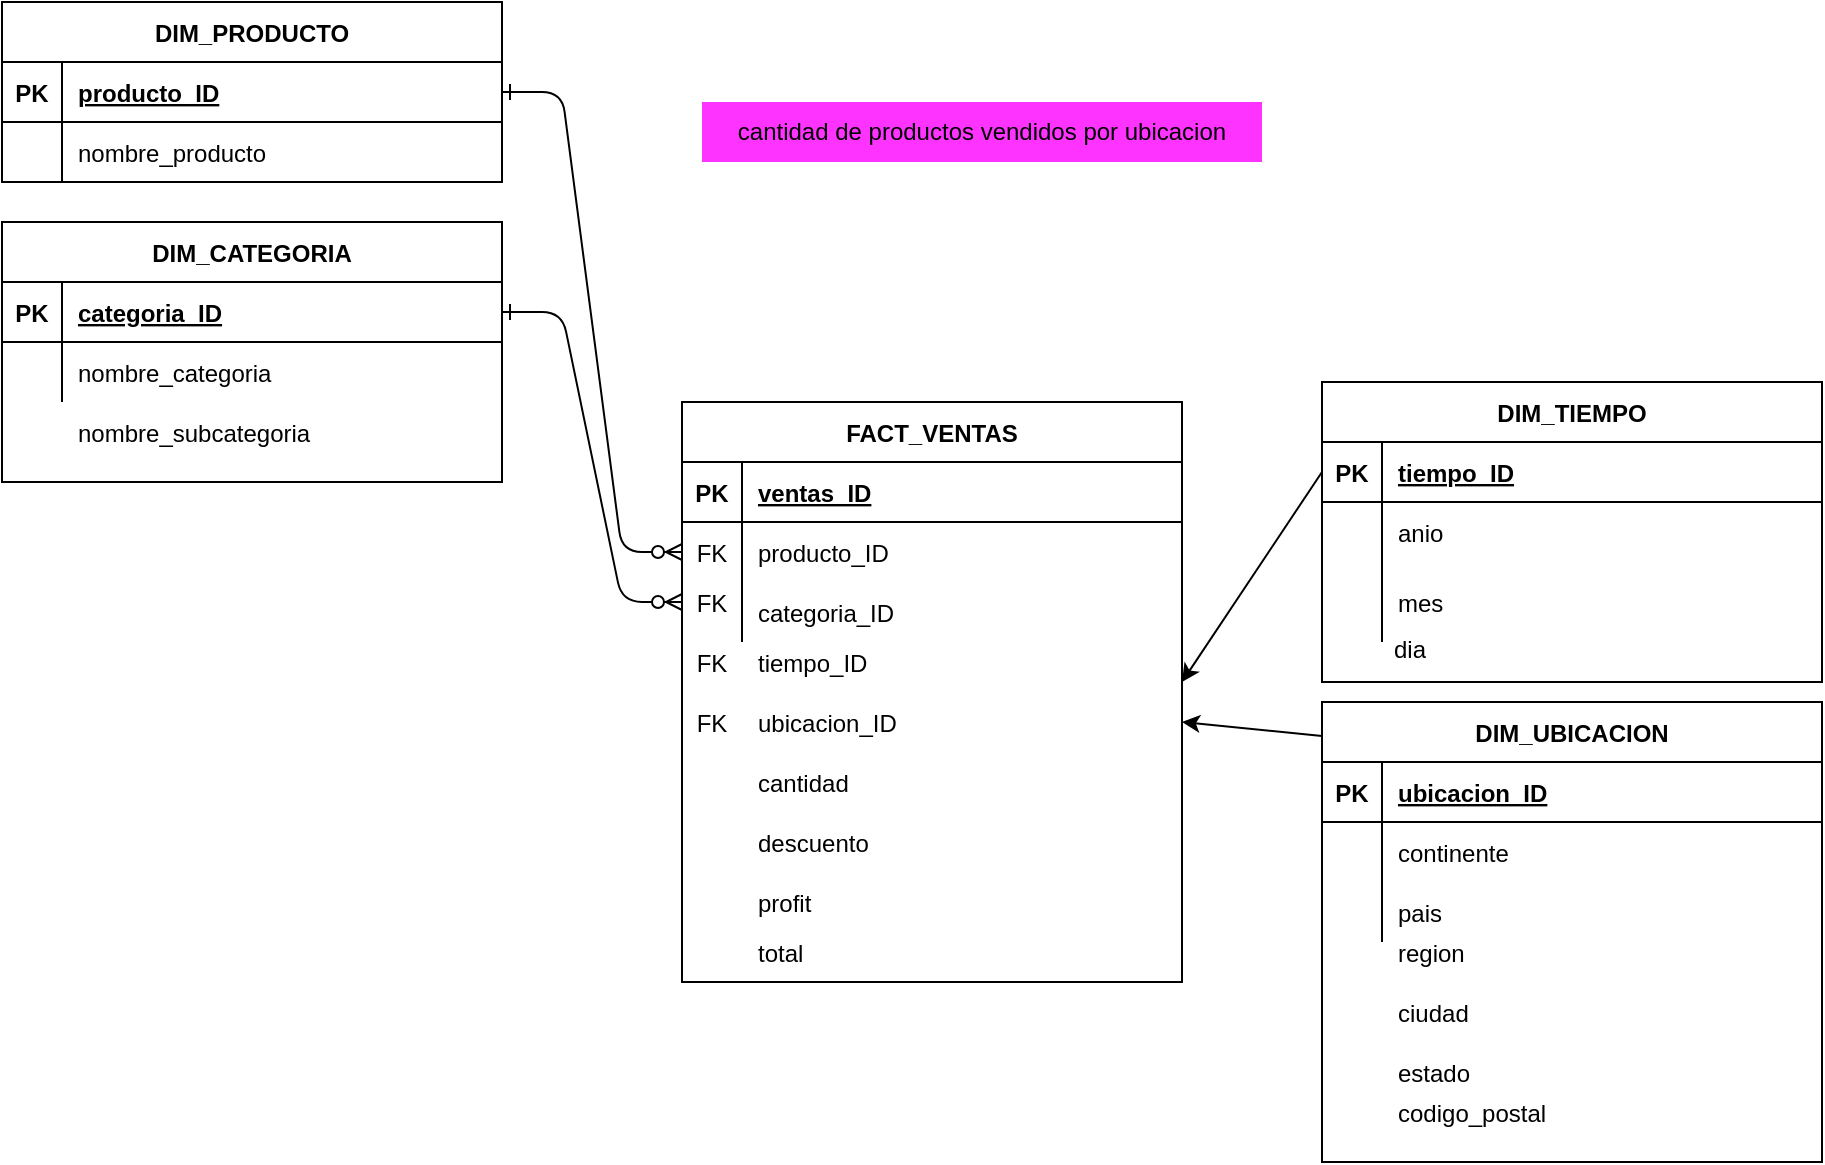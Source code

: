 <mxfile version="22.0.8" type="github" pages="2">
  <diagram id="R2lEEEUBdFMjLlhIrx00" name="Page-1">
    <mxGraphModel dx="1969" dy="920" grid="1" gridSize="10" guides="1" tooltips="1" connect="1" arrows="1" fold="1" page="1" pageScale="1" pageWidth="850" pageHeight="1100" math="0" shadow="0" extFonts="Permanent Marker^https://fonts.googleapis.com/css?family=Permanent+Marker">
      <root>
        <mxCell id="0" />
        <mxCell id="1" parent="0" />
        <mxCell id="C-vyLk0tnHw3VtMMgP7b-2" value="DIM_UBICACION" style="shape=table;startSize=30;container=1;collapsible=1;childLayout=tableLayout;fixedRows=1;rowLines=0;fontStyle=1;align=center;resizeLast=1;" parent="1" vertex="1">
          <mxGeometry x="660" y="350" width="250" height="230" as="geometry" />
        </mxCell>
        <mxCell id="C-vyLk0tnHw3VtMMgP7b-3" value="" style="shape=partialRectangle;collapsible=0;dropTarget=0;pointerEvents=0;fillColor=none;points=[[0,0.5],[1,0.5]];portConstraint=eastwest;top=0;left=0;right=0;bottom=1;" parent="C-vyLk0tnHw3VtMMgP7b-2" vertex="1">
          <mxGeometry y="30" width="250" height="30" as="geometry" />
        </mxCell>
        <mxCell id="C-vyLk0tnHw3VtMMgP7b-4" value="PK" style="shape=partialRectangle;overflow=hidden;connectable=0;fillColor=none;top=0;left=0;bottom=0;right=0;fontStyle=1;" parent="C-vyLk0tnHw3VtMMgP7b-3" vertex="1">
          <mxGeometry width="30" height="30" as="geometry">
            <mxRectangle width="30" height="30" as="alternateBounds" />
          </mxGeometry>
        </mxCell>
        <mxCell id="C-vyLk0tnHw3VtMMgP7b-5" value="ubicacion_ID" style="shape=partialRectangle;overflow=hidden;connectable=0;fillColor=none;top=0;left=0;bottom=0;right=0;align=left;spacingLeft=6;fontStyle=5;" parent="C-vyLk0tnHw3VtMMgP7b-3" vertex="1">
          <mxGeometry x="30" width="220" height="30" as="geometry">
            <mxRectangle width="220" height="30" as="alternateBounds" />
          </mxGeometry>
        </mxCell>
        <mxCell id="C-vyLk0tnHw3VtMMgP7b-6" value="" style="shape=partialRectangle;collapsible=0;dropTarget=0;pointerEvents=0;fillColor=none;points=[[0,0.5],[1,0.5]];portConstraint=eastwest;top=0;left=0;right=0;bottom=0;" parent="C-vyLk0tnHw3VtMMgP7b-2" vertex="1">
          <mxGeometry y="60" width="250" height="30" as="geometry" />
        </mxCell>
        <mxCell id="C-vyLk0tnHw3VtMMgP7b-7" value="" style="shape=partialRectangle;overflow=hidden;connectable=0;fillColor=none;top=0;left=0;bottom=0;right=0;" parent="C-vyLk0tnHw3VtMMgP7b-6" vertex="1">
          <mxGeometry width="30" height="30" as="geometry">
            <mxRectangle width="30" height="30" as="alternateBounds" />
          </mxGeometry>
        </mxCell>
        <mxCell id="C-vyLk0tnHw3VtMMgP7b-8" value="continente" style="shape=partialRectangle;overflow=hidden;connectable=0;fillColor=none;top=0;left=0;bottom=0;right=0;align=left;spacingLeft=6;" parent="C-vyLk0tnHw3VtMMgP7b-6" vertex="1">
          <mxGeometry x="30" width="220" height="30" as="geometry">
            <mxRectangle width="220" height="30" as="alternateBounds" />
          </mxGeometry>
        </mxCell>
        <mxCell id="C-vyLk0tnHw3VtMMgP7b-9" value="" style="shape=partialRectangle;collapsible=0;dropTarget=0;pointerEvents=0;fillColor=none;points=[[0,0.5],[1,0.5]];portConstraint=eastwest;top=0;left=0;right=0;bottom=0;" parent="C-vyLk0tnHw3VtMMgP7b-2" vertex="1">
          <mxGeometry y="90" width="250" height="30" as="geometry" />
        </mxCell>
        <mxCell id="C-vyLk0tnHw3VtMMgP7b-10" value="" style="shape=partialRectangle;overflow=hidden;connectable=0;fillColor=none;top=0;left=0;bottom=0;right=0;" parent="C-vyLk0tnHw3VtMMgP7b-9" vertex="1">
          <mxGeometry width="30" height="30" as="geometry">
            <mxRectangle width="30" height="30" as="alternateBounds" />
          </mxGeometry>
        </mxCell>
        <mxCell id="C-vyLk0tnHw3VtMMgP7b-11" value="pais" style="shape=partialRectangle;overflow=hidden;connectable=0;fillColor=none;top=0;left=0;bottom=0;right=0;align=left;spacingLeft=6;" parent="C-vyLk0tnHw3VtMMgP7b-9" vertex="1">
          <mxGeometry x="30" width="220" height="30" as="geometry">
            <mxRectangle width="220" height="30" as="alternateBounds" />
          </mxGeometry>
        </mxCell>
        <mxCell id="C-vyLk0tnHw3VtMMgP7b-13" value="DIM_TIEMPO" style="shape=table;startSize=30;container=1;collapsible=1;childLayout=tableLayout;fixedRows=1;rowLines=0;fontStyle=1;align=center;resizeLast=1;" parent="1" vertex="1">
          <mxGeometry x="660" y="190" width="250" height="150" as="geometry" />
        </mxCell>
        <mxCell id="C-vyLk0tnHw3VtMMgP7b-14" value="" style="shape=partialRectangle;collapsible=0;dropTarget=0;pointerEvents=0;fillColor=none;points=[[0,0.5],[1,0.5]];portConstraint=eastwest;top=0;left=0;right=0;bottom=1;" parent="C-vyLk0tnHw3VtMMgP7b-13" vertex="1">
          <mxGeometry y="30" width="250" height="30" as="geometry" />
        </mxCell>
        <mxCell id="C-vyLk0tnHw3VtMMgP7b-15" value="PK" style="shape=partialRectangle;overflow=hidden;connectable=0;fillColor=none;top=0;left=0;bottom=0;right=0;fontStyle=1;" parent="C-vyLk0tnHw3VtMMgP7b-14" vertex="1">
          <mxGeometry width="30" height="30" as="geometry">
            <mxRectangle width="30" height="30" as="alternateBounds" />
          </mxGeometry>
        </mxCell>
        <mxCell id="C-vyLk0tnHw3VtMMgP7b-16" value="tiempo_ID" style="shape=partialRectangle;overflow=hidden;connectable=0;fillColor=none;top=0;left=0;bottom=0;right=0;align=left;spacingLeft=6;fontStyle=5;" parent="C-vyLk0tnHw3VtMMgP7b-14" vertex="1">
          <mxGeometry x="30" width="220" height="30" as="geometry">
            <mxRectangle width="220" height="30" as="alternateBounds" />
          </mxGeometry>
        </mxCell>
        <mxCell id="C-vyLk0tnHw3VtMMgP7b-17" value="" style="shape=partialRectangle;collapsible=0;dropTarget=0;pointerEvents=0;fillColor=none;points=[[0,0.5],[1,0.5]];portConstraint=eastwest;top=0;left=0;right=0;bottom=0;" parent="C-vyLk0tnHw3VtMMgP7b-13" vertex="1">
          <mxGeometry y="60" width="250" height="30" as="geometry" />
        </mxCell>
        <mxCell id="C-vyLk0tnHw3VtMMgP7b-18" value="" style="shape=partialRectangle;overflow=hidden;connectable=0;fillColor=none;top=0;left=0;bottom=0;right=0;" parent="C-vyLk0tnHw3VtMMgP7b-17" vertex="1">
          <mxGeometry width="30" height="30" as="geometry">
            <mxRectangle width="30" height="30" as="alternateBounds" />
          </mxGeometry>
        </mxCell>
        <mxCell id="C-vyLk0tnHw3VtMMgP7b-19" value="anio" style="shape=partialRectangle;overflow=hidden;connectable=0;fillColor=none;top=0;left=0;bottom=0;right=0;align=left;spacingLeft=6;" parent="C-vyLk0tnHw3VtMMgP7b-17" vertex="1">
          <mxGeometry x="30" width="220" height="30" as="geometry">
            <mxRectangle width="220" height="30" as="alternateBounds" />
          </mxGeometry>
        </mxCell>
        <mxCell id="C-vyLk0tnHw3VtMMgP7b-20" value="" style="shape=partialRectangle;collapsible=0;dropTarget=0;pointerEvents=0;fillColor=none;points=[[0,0.5],[1,0.5]];portConstraint=eastwest;top=0;left=0;right=0;bottom=0;" parent="C-vyLk0tnHw3VtMMgP7b-13" vertex="1">
          <mxGeometry y="90" width="250" height="40" as="geometry" />
        </mxCell>
        <mxCell id="C-vyLk0tnHw3VtMMgP7b-21" value="" style="shape=partialRectangle;overflow=hidden;connectable=0;fillColor=none;top=0;left=0;bottom=0;right=0;" parent="C-vyLk0tnHw3VtMMgP7b-20" vertex="1">
          <mxGeometry width="30" height="40" as="geometry">
            <mxRectangle width="30" height="40" as="alternateBounds" />
          </mxGeometry>
        </mxCell>
        <mxCell id="C-vyLk0tnHw3VtMMgP7b-22" value="mes" style="shape=partialRectangle;overflow=hidden;connectable=0;fillColor=none;top=0;left=0;bottom=0;right=0;align=left;spacingLeft=6;" parent="C-vyLk0tnHw3VtMMgP7b-20" vertex="1">
          <mxGeometry x="30" width="220" height="40" as="geometry">
            <mxRectangle width="220" height="40" as="alternateBounds" />
          </mxGeometry>
        </mxCell>
        <mxCell id="IrLPfpTMkj9ylK-BvRrE-3" value="dia" style="text;strokeColor=none;fillColor=none;spacingLeft=4;spacingRight=4;overflow=hidden;rotatable=0;points=[[0,0.5],[1,0.5]];portConstraint=eastwest;fontSize=12;whiteSpace=wrap;html=1;" parent="1" vertex="1">
          <mxGeometry x="690" y="310" width="40" height="30" as="geometry" />
        </mxCell>
        <mxCell id="IrLPfpTMkj9ylK-BvRrE-10" value="FACT_VENTAS" style="shape=table;startSize=30;container=1;collapsible=1;childLayout=tableLayout;fixedRows=1;rowLines=0;fontStyle=1;align=center;resizeLast=1;" parent="1" vertex="1">
          <mxGeometry x="340" y="200" width="250" height="290" as="geometry" />
        </mxCell>
        <mxCell id="IrLPfpTMkj9ylK-BvRrE-11" value="" style="shape=partialRectangle;collapsible=0;dropTarget=0;pointerEvents=0;fillColor=none;points=[[0,0.5],[1,0.5]];portConstraint=eastwest;top=0;left=0;right=0;bottom=1;" parent="IrLPfpTMkj9ylK-BvRrE-10" vertex="1">
          <mxGeometry y="30" width="250" height="30" as="geometry" />
        </mxCell>
        <mxCell id="IrLPfpTMkj9ylK-BvRrE-12" value="PK" style="shape=partialRectangle;overflow=hidden;connectable=0;fillColor=none;top=0;left=0;bottom=0;right=0;fontStyle=1;" parent="IrLPfpTMkj9ylK-BvRrE-11" vertex="1">
          <mxGeometry width="30" height="30" as="geometry">
            <mxRectangle width="30" height="30" as="alternateBounds" />
          </mxGeometry>
        </mxCell>
        <mxCell id="IrLPfpTMkj9ylK-BvRrE-13" value="ventas_ID" style="shape=partialRectangle;overflow=hidden;connectable=0;fillColor=none;top=0;left=0;bottom=0;right=0;align=left;spacingLeft=6;fontStyle=5;" parent="IrLPfpTMkj9ylK-BvRrE-11" vertex="1">
          <mxGeometry x="30" width="220" height="30" as="geometry">
            <mxRectangle width="220" height="30" as="alternateBounds" />
          </mxGeometry>
        </mxCell>
        <mxCell id="IrLPfpTMkj9ylK-BvRrE-14" value="" style="shape=partialRectangle;collapsible=0;dropTarget=0;pointerEvents=0;fillColor=none;points=[[0,0.5],[1,0.5]];portConstraint=eastwest;top=0;left=0;right=0;bottom=0;" parent="IrLPfpTMkj9ylK-BvRrE-10" vertex="1">
          <mxGeometry y="60" width="250" height="30" as="geometry" />
        </mxCell>
        <mxCell id="IrLPfpTMkj9ylK-BvRrE-15" value="FK" style="shape=partialRectangle;overflow=hidden;connectable=0;fillColor=none;top=0;left=0;bottom=0;right=0;" parent="IrLPfpTMkj9ylK-BvRrE-14" vertex="1">
          <mxGeometry width="30" height="30" as="geometry">
            <mxRectangle width="30" height="30" as="alternateBounds" />
          </mxGeometry>
        </mxCell>
        <mxCell id="IrLPfpTMkj9ylK-BvRrE-16" value="producto_ID" style="shape=partialRectangle;overflow=hidden;connectable=0;fillColor=none;top=0;left=0;bottom=0;right=0;align=left;spacingLeft=6;" parent="IrLPfpTMkj9ylK-BvRrE-14" vertex="1">
          <mxGeometry x="30" width="220" height="30" as="geometry">
            <mxRectangle width="220" height="30" as="alternateBounds" />
          </mxGeometry>
        </mxCell>
        <mxCell id="IrLPfpTMkj9ylK-BvRrE-17" value="" style="shape=partialRectangle;collapsible=0;dropTarget=0;pointerEvents=0;fillColor=none;points=[[0,0.5],[1,0.5]];portConstraint=eastwest;top=0;left=0;right=0;bottom=0;" parent="IrLPfpTMkj9ylK-BvRrE-10" vertex="1">
          <mxGeometry y="90" width="250" height="30" as="geometry" />
        </mxCell>
        <mxCell id="IrLPfpTMkj9ylK-BvRrE-18" value="" style="shape=partialRectangle;overflow=hidden;connectable=0;fillColor=none;top=0;left=0;bottom=0;right=0;" parent="IrLPfpTMkj9ylK-BvRrE-17" vertex="1">
          <mxGeometry width="30" height="30" as="geometry">
            <mxRectangle width="30" height="30" as="alternateBounds" />
          </mxGeometry>
        </mxCell>
        <mxCell id="IrLPfpTMkj9ylK-BvRrE-19" value="categoria_ID" style="shape=partialRectangle;overflow=hidden;connectable=0;fillColor=none;top=0;left=0;bottom=0;right=0;align=left;spacingLeft=6;" parent="IrLPfpTMkj9ylK-BvRrE-17" vertex="1">
          <mxGeometry x="30" width="220" height="30" as="geometry">
            <mxRectangle width="220" height="30" as="alternateBounds" />
          </mxGeometry>
        </mxCell>
        <mxCell id="IrLPfpTMkj9ylK-BvRrE-20" value="FK" style="shape=partialRectangle;overflow=hidden;connectable=0;fillColor=none;top=0;left=0;bottom=0;right=0;" parent="1" vertex="1">
          <mxGeometry x="340" y="315" width="30" height="30" as="geometry">
            <mxRectangle width="30" height="30" as="alternateBounds" />
          </mxGeometry>
        </mxCell>
        <mxCell id="IrLPfpTMkj9ylK-BvRrE-21" value="FK" style="shape=partialRectangle;overflow=hidden;connectable=0;fillColor=none;top=0;left=0;bottom=0;right=0;" parent="1" vertex="1">
          <mxGeometry x="340" y="345" width="30" height="30" as="geometry">
            <mxRectangle width="30" height="30" as="alternateBounds" />
          </mxGeometry>
        </mxCell>
        <mxCell id="IrLPfpTMkj9ylK-BvRrE-25" value="region" style="shape=partialRectangle;overflow=hidden;connectable=0;fillColor=none;top=0;left=0;bottom=0;right=0;align=left;spacingLeft=6;" parent="1" vertex="1">
          <mxGeometry x="690" y="460" width="220" height="30" as="geometry">
            <mxRectangle width="220" height="30" as="alternateBounds" />
          </mxGeometry>
        </mxCell>
        <mxCell id="IrLPfpTMkj9ylK-BvRrE-26" value="ciudad" style="shape=partialRectangle;overflow=hidden;connectable=0;fillColor=none;top=0;left=0;bottom=0;right=0;align=left;spacingLeft=6;" parent="1" vertex="1">
          <mxGeometry x="690" y="490" width="220" height="30" as="geometry">
            <mxRectangle width="220" height="30" as="alternateBounds" />
          </mxGeometry>
        </mxCell>
        <mxCell id="IrLPfpTMkj9ylK-BvRrE-27" value="estado" style="shape=partialRectangle;overflow=hidden;connectable=0;fillColor=none;top=0;left=0;bottom=0;right=0;align=left;spacingLeft=6;" parent="1" vertex="1">
          <mxGeometry x="690" y="520" width="220" height="30" as="geometry">
            <mxRectangle width="220" height="30" as="alternateBounds" />
          </mxGeometry>
        </mxCell>
        <mxCell id="IrLPfpTMkj9ylK-BvRrE-28" value="codigo_postal" style="shape=partialRectangle;overflow=hidden;connectable=0;fillColor=none;top=0;left=0;bottom=0;right=0;align=left;spacingLeft=6;" parent="1" vertex="1">
          <mxGeometry x="690" y="540" width="220" height="30" as="geometry">
            <mxRectangle width="220" height="30" as="alternateBounds" />
          </mxGeometry>
        </mxCell>
        <mxCell id="IrLPfpTMkj9ylK-BvRrE-29" value="DIM_PRODUCTO" style="shape=table;startSize=30;container=1;collapsible=1;childLayout=tableLayout;fixedRows=1;rowLines=0;fontStyle=1;align=center;resizeLast=1;" parent="1" vertex="1">
          <mxGeometry width="250" height="90" as="geometry" />
        </mxCell>
        <mxCell id="IrLPfpTMkj9ylK-BvRrE-30" value="" style="shape=partialRectangle;collapsible=0;dropTarget=0;pointerEvents=0;fillColor=none;points=[[0,0.5],[1,0.5]];portConstraint=eastwest;top=0;left=0;right=0;bottom=1;" parent="IrLPfpTMkj9ylK-BvRrE-29" vertex="1">
          <mxGeometry y="30" width="250" height="30" as="geometry" />
        </mxCell>
        <mxCell id="IrLPfpTMkj9ylK-BvRrE-31" value="PK" style="shape=partialRectangle;overflow=hidden;connectable=0;fillColor=none;top=0;left=0;bottom=0;right=0;fontStyle=1;" parent="IrLPfpTMkj9ylK-BvRrE-30" vertex="1">
          <mxGeometry width="30" height="30" as="geometry">
            <mxRectangle width="30" height="30" as="alternateBounds" />
          </mxGeometry>
        </mxCell>
        <mxCell id="IrLPfpTMkj9ylK-BvRrE-32" value="producto_ID" style="shape=partialRectangle;overflow=hidden;connectable=0;fillColor=none;top=0;left=0;bottom=0;right=0;align=left;spacingLeft=6;fontStyle=5;" parent="IrLPfpTMkj9ylK-BvRrE-30" vertex="1">
          <mxGeometry x="30" width="220" height="30" as="geometry">
            <mxRectangle width="220" height="30" as="alternateBounds" />
          </mxGeometry>
        </mxCell>
        <mxCell id="IrLPfpTMkj9ylK-BvRrE-33" value="" style="shape=partialRectangle;collapsible=0;dropTarget=0;pointerEvents=0;fillColor=none;points=[[0,0.5],[1,0.5]];portConstraint=eastwest;top=0;left=0;right=0;bottom=0;" parent="IrLPfpTMkj9ylK-BvRrE-29" vertex="1">
          <mxGeometry y="60" width="250" height="30" as="geometry" />
        </mxCell>
        <mxCell id="IrLPfpTMkj9ylK-BvRrE-34" value="" style="shape=partialRectangle;overflow=hidden;connectable=0;fillColor=none;top=0;left=0;bottom=0;right=0;" parent="IrLPfpTMkj9ylK-BvRrE-33" vertex="1">
          <mxGeometry width="30" height="30" as="geometry">
            <mxRectangle width="30" height="30" as="alternateBounds" />
          </mxGeometry>
        </mxCell>
        <mxCell id="IrLPfpTMkj9ylK-BvRrE-35" value="nombre_producto" style="shape=partialRectangle;overflow=hidden;connectable=0;fillColor=none;top=0;left=0;bottom=0;right=0;align=left;spacingLeft=6;" parent="IrLPfpTMkj9ylK-BvRrE-33" vertex="1">
          <mxGeometry x="30" width="220" height="30" as="geometry">
            <mxRectangle width="220" height="30" as="alternateBounds" />
          </mxGeometry>
        </mxCell>
        <mxCell id="IrLPfpTMkj9ylK-BvRrE-36" value="DIM_CATEGORIA" style="shape=table;startSize=30;container=1;collapsible=1;childLayout=tableLayout;fixedRows=1;rowLines=0;fontStyle=1;align=center;resizeLast=1;" parent="1" vertex="1">
          <mxGeometry y="110" width="250" height="130" as="geometry" />
        </mxCell>
        <mxCell id="IrLPfpTMkj9ylK-BvRrE-37" value="" style="shape=partialRectangle;collapsible=0;dropTarget=0;pointerEvents=0;fillColor=none;points=[[0,0.5],[1,0.5]];portConstraint=eastwest;top=0;left=0;right=0;bottom=1;" parent="IrLPfpTMkj9ylK-BvRrE-36" vertex="1">
          <mxGeometry y="30" width="250" height="30" as="geometry" />
        </mxCell>
        <mxCell id="IrLPfpTMkj9ylK-BvRrE-38" value="PK" style="shape=partialRectangle;overflow=hidden;connectable=0;fillColor=none;top=0;left=0;bottom=0;right=0;fontStyle=1;" parent="IrLPfpTMkj9ylK-BvRrE-37" vertex="1">
          <mxGeometry width="30" height="30" as="geometry">
            <mxRectangle width="30" height="30" as="alternateBounds" />
          </mxGeometry>
        </mxCell>
        <mxCell id="IrLPfpTMkj9ylK-BvRrE-39" value="categoria_ID" style="shape=partialRectangle;overflow=hidden;connectable=0;fillColor=none;top=0;left=0;bottom=0;right=0;align=left;spacingLeft=6;fontStyle=5;" parent="IrLPfpTMkj9ylK-BvRrE-37" vertex="1">
          <mxGeometry x="30" width="220" height="30" as="geometry">
            <mxRectangle width="220" height="30" as="alternateBounds" />
          </mxGeometry>
        </mxCell>
        <mxCell id="IrLPfpTMkj9ylK-BvRrE-40" value="" style="shape=partialRectangle;collapsible=0;dropTarget=0;pointerEvents=0;fillColor=none;points=[[0,0.5],[1,0.5]];portConstraint=eastwest;top=0;left=0;right=0;bottom=0;" parent="IrLPfpTMkj9ylK-BvRrE-36" vertex="1">
          <mxGeometry y="60" width="250" height="30" as="geometry" />
        </mxCell>
        <mxCell id="IrLPfpTMkj9ylK-BvRrE-41" value="" style="shape=partialRectangle;overflow=hidden;connectable=0;fillColor=none;top=0;left=0;bottom=0;right=0;" parent="IrLPfpTMkj9ylK-BvRrE-40" vertex="1">
          <mxGeometry width="30" height="30" as="geometry">
            <mxRectangle width="30" height="30" as="alternateBounds" />
          </mxGeometry>
        </mxCell>
        <mxCell id="IrLPfpTMkj9ylK-BvRrE-42" value="nombre_categoria" style="shape=partialRectangle;overflow=hidden;connectable=0;fillColor=none;top=0;left=0;bottom=0;right=0;align=left;spacingLeft=6;" parent="IrLPfpTMkj9ylK-BvRrE-40" vertex="1">
          <mxGeometry x="30" width="220" height="30" as="geometry">
            <mxRectangle width="220" height="30" as="alternateBounds" />
          </mxGeometry>
        </mxCell>
        <mxCell id="IrLPfpTMkj9ylK-BvRrE-43" value="nombre_subcategoria" style="shape=partialRectangle;overflow=hidden;connectable=0;fillColor=none;top=0;left=0;bottom=0;right=0;align=left;spacingLeft=6;" parent="1" vertex="1">
          <mxGeometry x="30" y="200" width="220" height="30" as="geometry">
            <mxRectangle width="220" height="30" as="alternateBounds" />
          </mxGeometry>
        </mxCell>
        <mxCell id="IrLPfpTMkj9ylK-BvRrE-44" value="" style="edgeStyle=entityRelationEdgeStyle;endArrow=ERzeroToMany;startArrow=ERone;endFill=1;startFill=0;exitX=1;exitY=0.5;exitDx=0;exitDy=0;entryX=0;entryY=0.5;entryDx=0;entryDy=0;" parent="1" source="IrLPfpTMkj9ylK-BvRrE-30" target="IrLPfpTMkj9ylK-BvRrE-14" edge="1">
          <mxGeometry width="100" height="100" relative="1" as="geometry">
            <mxPoint x="250" y="105" as="sourcePoint" />
            <mxPoint x="340" y="330" as="targetPoint" />
          </mxGeometry>
        </mxCell>
        <mxCell id="IrLPfpTMkj9ylK-BvRrE-45" value="tiempo_ID" style="shape=partialRectangle;overflow=hidden;connectable=0;fillColor=none;top=0;left=0;bottom=0;right=0;align=left;spacingLeft=6;" parent="1" vertex="1">
          <mxGeometry x="370" y="315" width="220" height="30" as="geometry">
            <mxRectangle width="220" height="30" as="alternateBounds" />
          </mxGeometry>
        </mxCell>
        <mxCell id="IrLPfpTMkj9ylK-BvRrE-46" value="ubicacion_ID" style="shape=partialRectangle;overflow=hidden;connectable=0;fillColor=none;top=0;left=0;bottom=0;right=0;align=left;spacingLeft=6;" parent="1" vertex="1">
          <mxGeometry x="370" y="345" width="220" height="30" as="geometry">
            <mxRectangle width="220" height="30" as="alternateBounds" />
          </mxGeometry>
        </mxCell>
        <mxCell id="IrLPfpTMkj9ylK-BvRrE-48" value="cantidad" style="shape=partialRectangle;overflow=hidden;connectable=0;fillColor=none;top=0;left=0;bottom=0;right=0;align=left;spacingLeft=6;" parent="1" vertex="1">
          <mxGeometry x="370" y="375" width="220" height="30" as="geometry">
            <mxRectangle width="220" height="30" as="alternateBounds" />
          </mxGeometry>
        </mxCell>
        <mxCell id="IrLPfpTMkj9ylK-BvRrE-49" value="descuento" style="shape=partialRectangle;overflow=hidden;connectable=0;fillColor=none;top=0;left=0;bottom=0;right=0;align=left;spacingLeft=6;" parent="1" vertex="1">
          <mxGeometry x="370" y="405" width="220" height="30" as="geometry">
            <mxRectangle width="220" height="30" as="alternateBounds" />
          </mxGeometry>
        </mxCell>
        <mxCell id="IrLPfpTMkj9ylK-BvRrE-50" value="profit" style="shape=partialRectangle;overflow=hidden;connectable=0;fillColor=none;top=0;left=0;bottom=0;right=0;align=left;spacingLeft=6;" parent="1" vertex="1">
          <mxGeometry x="370" y="435" width="220" height="30" as="geometry">
            <mxRectangle width="220" height="30" as="alternateBounds" />
          </mxGeometry>
        </mxCell>
        <mxCell id="IrLPfpTMkj9ylK-BvRrE-51" value="FK" style="shape=partialRectangle;overflow=hidden;connectable=0;fillColor=none;top=0;left=0;bottom=0;right=0;" parent="1" vertex="1">
          <mxGeometry x="340" y="285" width="30" height="30" as="geometry">
            <mxRectangle width="30" height="30" as="alternateBounds" />
          </mxGeometry>
        </mxCell>
        <mxCell id="IrLPfpTMkj9ylK-BvRrE-52" value="" style="edgeStyle=entityRelationEdgeStyle;endArrow=ERzeroToMany;startArrow=ERone;endFill=1;startFill=0;exitX=1;exitY=0.5;exitDx=0;exitDy=0;" parent="1" source="IrLPfpTMkj9ylK-BvRrE-37" edge="1">
          <mxGeometry width="100" height="100" relative="1" as="geometry">
            <mxPoint x="250" y="105" as="sourcePoint" />
            <mxPoint x="340" y="300" as="targetPoint" />
          </mxGeometry>
        </mxCell>
        <mxCell id="IrLPfpTMkj9ylK-BvRrE-55" value="" style="endArrow=classic;html=1;rounded=0;exitX=0;exitY=0.5;exitDx=0;exitDy=0;" parent="1" source="C-vyLk0tnHw3VtMMgP7b-14" edge="1">
          <mxGeometry width="50" height="50" relative="1" as="geometry">
            <mxPoint x="510" y="610" as="sourcePoint" />
            <mxPoint x="590" y="340" as="targetPoint" />
          </mxGeometry>
        </mxCell>
        <mxCell id="IrLPfpTMkj9ylK-BvRrE-57" value="" style="endArrow=classic;html=1;rounded=0;exitX=0;exitY=0.074;exitDx=0;exitDy=0;exitPerimeter=0;" parent="1" source="C-vyLk0tnHw3VtMMgP7b-2" edge="1">
          <mxGeometry width="50" height="50" relative="1" as="geometry">
            <mxPoint x="640" y="385" as="sourcePoint" />
            <mxPoint x="590" y="360" as="targetPoint" />
          </mxGeometry>
        </mxCell>
        <mxCell id="xClYJMNkbHuIDMTFwxWz-1" value="total" style="shape=partialRectangle;overflow=hidden;connectable=0;fillColor=none;top=0;left=0;bottom=0;right=0;align=left;spacingLeft=6;" vertex="1" parent="1">
          <mxGeometry x="370" y="460" width="220" height="30" as="geometry">
            <mxRectangle width="220" height="30" as="alternateBounds" />
          </mxGeometry>
        </mxCell>
        <mxCell id="xClYJMNkbHuIDMTFwxWz-3" value="cantidad de productos vendidos por ubicacion" style="text;html=1;strokeColor=none;fillColor=#FF33FF;align=center;verticalAlign=middle;whiteSpace=wrap;rounded=0;" vertex="1" parent="1">
          <mxGeometry x="350" y="50" width="280" height="30" as="geometry" />
        </mxCell>
      </root>
    </mxGraphModel>
  </diagram>
  <diagram id="OEkOgGOfemBibr9GO6Pv" name="josue">
    <mxGraphModel dx="718" dy="792" grid="1" gridSize="10" guides="1" tooltips="1" connect="1" arrows="1" fold="1" page="1" pageScale="1" pageWidth="850" pageHeight="1100" math="0" shadow="0">
      <root>
        <mxCell id="0" />
        <mxCell id="1" parent="0" />
        <mxCell id="uMwOyftrLplnoTF50mlZ-1" value="DIM__TIEMPO" style="swimlane;fontStyle=0;childLayout=stackLayout;horizontal=1;startSize=30;horizontalStack=0;resizeParent=1;resizeParentMax=0;resizeLast=0;collapsible=1;marginBottom=0;whiteSpace=wrap;html=1;" vertex="1" parent="1">
          <mxGeometry x="90" y="250" width="140" height="150" as="geometry" />
        </mxCell>
        <mxCell id="uMwOyftrLplnoTF50mlZ-2" value="Tiempo_ID" style="text;strokeColor=none;fillColor=none;align=left;verticalAlign=middle;spacingLeft=4;spacingRight=4;overflow=hidden;points=[[0,0.5],[1,0.5]];portConstraint=eastwest;rotatable=0;whiteSpace=wrap;html=1;" vertex="1" parent="uMwOyftrLplnoTF50mlZ-1">
          <mxGeometry y="30" width="140" height="30" as="geometry" />
        </mxCell>
        <mxCell id="uMwOyftrLplnoTF50mlZ-3" value="dia" style="text;strokeColor=none;fillColor=none;align=left;verticalAlign=middle;spacingLeft=4;spacingRight=4;overflow=hidden;points=[[0,0.5],[1,0.5]];portConstraint=eastwest;rotatable=0;whiteSpace=wrap;html=1;" vertex="1" parent="uMwOyftrLplnoTF50mlZ-1">
          <mxGeometry y="60" width="140" height="30" as="geometry" />
        </mxCell>
        <mxCell id="uMwOyftrLplnoTF50mlZ-5" value="mes" style="text;strokeColor=none;fillColor=none;align=left;verticalAlign=middle;spacingLeft=4;spacingRight=4;overflow=hidden;points=[[0,0.5],[1,0.5]];portConstraint=eastwest;rotatable=0;whiteSpace=wrap;html=1;" vertex="1" parent="uMwOyftrLplnoTF50mlZ-1">
          <mxGeometry y="90" width="140" height="30" as="geometry" />
        </mxCell>
        <mxCell id="uMwOyftrLplnoTF50mlZ-4" value="año" style="text;strokeColor=none;fillColor=none;align=left;verticalAlign=middle;spacingLeft=4;spacingRight=4;overflow=hidden;points=[[0,0.5],[1,0.5]];portConstraint=eastwest;rotatable=0;whiteSpace=wrap;html=1;" vertex="1" parent="uMwOyftrLplnoTF50mlZ-1">
          <mxGeometry y="120" width="140" height="30" as="geometry" />
        </mxCell>
        <mxCell id="uMwOyftrLplnoTF50mlZ-6" value="DIM__CLIENTE" style="swimlane;fontStyle=0;childLayout=stackLayout;horizontal=1;startSize=30;horizontalStack=0;resizeParent=1;resizeParentMax=0;resizeLast=0;collapsible=1;marginBottom=0;whiteSpace=wrap;html=1;" vertex="1" parent="1">
          <mxGeometry x="100" y="440" width="140" height="150" as="geometry" />
        </mxCell>
        <mxCell id="uMwOyftrLplnoTF50mlZ-7" value="cliente_ID" style="text;strokeColor=none;fillColor=none;align=left;verticalAlign=middle;spacingLeft=4;spacingRight=4;overflow=hidden;points=[[0,0.5],[1,0.5]];portConstraint=eastwest;rotatable=0;whiteSpace=wrap;html=1;" vertex="1" parent="uMwOyftrLplnoTF50mlZ-6">
          <mxGeometry y="30" width="140" height="30" as="geometry" />
        </mxCell>
        <mxCell id="uMwOyftrLplnoTF50mlZ-8" value="nombre" style="text;strokeColor=none;fillColor=none;align=left;verticalAlign=middle;spacingLeft=4;spacingRight=4;overflow=hidden;points=[[0,0.5],[1,0.5]];portConstraint=eastwest;rotatable=0;whiteSpace=wrap;html=1;" vertex="1" parent="uMwOyftrLplnoTF50mlZ-6">
          <mxGeometry y="60" width="140" height="30" as="geometry" />
        </mxCell>
        <mxCell id="uMwOyftrLplnoTF50mlZ-9" value="departamento" style="text;strokeColor=none;fillColor=none;align=left;verticalAlign=middle;spacingLeft=4;spacingRight=4;overflow=hidden;points=[[0,0.5],[1,0.5]];portConstraint=eastwest;rotatable=0;whiteSpace=wrap;html=1;" vertex="1" parent="uMwOyftrLplnoTF50mlZ-6">
          <mxGeometry y="90" width="140" height="30" as="geometry" />
        </mxCell>
        <mxCell id="uMwOyftrLplnoTF50mlZ-10" value="segmento" style="text;strokeColor=none;fillColor=none;align=left;verticalAlign=middle;spacingLeft=4;spacingRight=4;overflow=hidden;points=[[0,0.5],[1,0.5]];portConstraint=eastwest;rotatable=0;whiteSpace=wrap;html=1;" vertex="1" parent="uMwOyftrLplnoTF50mlZ-6">
          <mxGeometry y="120" width="140" height="30" as="geometry" />
        </mxCell>
        <mxCell id="uMwOyftrLplnoTF50mlZ-11" value="FACT_ORDEN" style="swimlane;fontStyle=0;childLayout=stackLayout;horizontal=1;startSize=30;horizontalStack=0;resizeParent=1;resizeParentMax=0;resizeLast=0;collapsible=1;marginBottom=0;whiteSpace=wrap;html=1;" vertex="1" parent="1">
          <mxGeometry x="310" y="260" width="140" height="360" as="geometry" />
        </mxCell>
        <mxCell id="uMwOyftrLplnoTF50mlZ-12" value="Orden_ID" style="text;strokeColor=none;fillColor=none;align=left;verticalAlign=middle;spacingLeft=4;spacingRight=4;overflow=hidden;points=[[0,0.5],[1,0.5]];portConstraint=eastwest;rotatable=0;whiteSpace=wrap;html=1;" vertex="1" parent="uMwOyftrLplnoTF50mlZ-11">
          <mxGeometry y="30" width="140" height="30" as="geometry" />
        </mxCell>
        <mxCell id="uMwOyftrLplnoTF50mlZ-33" value="Producto_ID" style="text;strokeColor=none;fillColor=none;align=left;verticalAlign=middle;spacingLeft=4;spacingRight=4;overflow=hidden;points=[[0,0.5],[1,0.5]];portConstraint=eastwest;rotatable=0;whiteSpace=wrap;html=1;" vertex="1" parent="uMwOyftrLplnoTF50mlZ-11">
          <mxGeometry y="60" width="140" height="30" as="geometry" />
        </mxCell>
        <mxCell id="uMwOyftrLplnoTF50mlZ-32" value="cliente_ID" style="text;strokeColor=none;fillColor=none;align=left;verticalAlign=middle;spacingLeft=4;spacingRight=4;overflow=hidden;points=[[0,0.5],[1,0.5]];portConstraint=eastwest;rotatable=0;whiteSpace=wrap;html=1;" vertex="1" parent="uMwOyftrLplnoTF50mlZ-11">
          <mxGeometry y="90" width="140" height="30" as="geometry" />
        </mxCell>
        <mxCell id="uMwOyftrLplnoTF50mlZ-31" value="ubicacion_ID" style="text;strokeColor=none;fillColor=none;align=left;verticalAlign=middle;spacingLeft=4;spacingRight=4;overflow=hidden;points=[[0,0.5],[1,0.5]];portConstraint=eastwest;rotatable=0;whiteSpace=wrap;html=1;" vertex="1" parent="uMwOyftrLplnoTF50mlZ-11">
          <mxGeometry y="120" width="140" height="30" as="geometry" />
        </mxCell>
        <mxCell id="uMwOyftrLplnoTF50mlZ-30" value="tiempo_ID" style="text;strokeColor=none;fillColor=none;align=left;verticalAlign=middle;spacingLeft=4;spacingRight=4;overflow=hidden;points=[[0,0.5],[1,0.5]];portConstraint=eastwest;rotatable=0;whiteSpace=wrap;html=1;" vertex="1" parent="uMwOyftrLplnoTF50mlZ-11">
          <mxGeometry y="150" width="140" height="30" as="geometry" />
        </mxCell>
        <mxCell id="uMwOyftrLplnoTF50mlZ-13" value="fecha_corta" style="text;strokeColor=none;fillColor=none;align=left;verticalAlign=middle;spacingLeft=4;spacingRight=4;overflow=hidden;points=[[0,0.5],[1,0.5]];portConstraint=eastwest;rotatable=0;whiteSpace=wrap;html=1;" vertex="1" parent="uMwOyftrLplnoTF50mlZ-11">
          <mxGeometry y="180" width="140" height="30" as="geometry" />
        </mxCell>
        <mxCell id="uMwOyftrLplnoTF50mlZ-14" value="fecha_envio" style="text;strokeColor=none;fillColor=none;align=left;verticalAlign=middle;spacingLeft=4;spacingRight=4;overflow=hidden;points=[[0,0.5],[1,0.5]];portConstraint=eastwest;rotatable=0;whiteSpace=wrap;html=1;" vertex="1" parent="uMwOyftrLplnoTF50mlZ-11">
          <mxGeometry y="210" width="140" height="30" as="geometry" />
        </mxCell>
        <mxCell id="uMwOyftrLplnoTF50mlZ-15" value="contenedor" style="text;strokeColor=none;fillColor=none;align=left;verticalAlign=middle;spacingLeft=4;spacingRight=4;overflow=hidden;points=[[0,0.5],[1,0.5]];portConstraint=eastwest;rotatable=0;whiteSpace=wrap;html=1;" vertex="1" parent="uMwOyftrLplnoTF50mlZ-11">
          <mxGeometry y="240" width="140" height="30" as="geometry" />
        </mxCell>
        <mxCell id="uMwOyftrLplnoTF50mlZ-18" value="precio" style="text;strokeColor=none;fillColor=none;align=left;verticalAlign=middle;spacingLeft=4;spacingRight=4;overflow=hidden;points=[[0,0.5],[1,0.5]];portConstraint=eastwest;rotatable=0;whiteSpace=wrap;html=1;" vertex="1" parent="uMwOyftrLplnoTF50mlZ-11">
          <mxGeometry y="270" width="140" height="30" as="geometry" />
        </mxCell>
        <mxCell id="uMwOyftrLplnoTF50mlZ-39" value="descuento" style="text;strokeColor=none;fillColor=none;align=left;verticalAlign=middle;spacingLeft=4;spacingRight=4;overflow=hidden;points=[[0,0.5],[1,0.5]];portConstraint=eastwest;rotatable=0;whiteSpace=wrap;html=1;" vertex="1" parent="uMwOyftrLplnoTF50mlZ-11">
          <mxGeometry y="300" width="140" height="30" as="geometry" />
        </mxCell>
        <mxCell id="uMwOyftrLplnoTF50mlZ-37" value="cantidad" style="text;strokeColor=none;fillColor=none;align=left;verticalAlign=middle;spacingLeft=4;spacingRight=4;overflow=hidden;points=[[0,0.5],[1,0.5]];portConstraint=eastwest;rotatable=0;whiteSpace=wrap;html=1;" vertex="1" parent="uMwOyftrLplnoTF50mlZ-11">
          <mxGeometry y="330" width="140" height="30" as="geometry" />
        </mxCell>
        <mxCell id="uMwOyftrLplnoTF50mlZ-16" value="DIM__PRODUCTO" style="swimlane;fontStyle=0;childLayout=stackLayout;horizontal=1;startSize=30;horizontalStack=0;resizeParent=1;resizeParentMax=0;resizeLast=0;collapsible=1;marginBottom=0;whiteSpace=wrap;html=1;" vertex="1" parent="1">
          <mxGeometry x="490" y="230" width="140" height="150" as="geometry" />
        </mxCell>
        <mxCell id="uMwOyftrLplnoTF50mlZ-17" value="Producto_ID" style="text;strokeColor=none;fillColor=none;align=left;verticalAlign=middle;spacingLeft=4;spacingRight=4;overflow=hidden;points=[[0,0.5],[1,0.5]];portConstraint=eastwest;rotatable=0;whiteSpace=wrap;html=1;" vertex="1" parent="uMwOyftrLplnoTF50mlZ-16">
          <mxGeometry y="30" width="140" height="30" as="geometry" />
        </mxCell>
        <mxCell id="uMwOyftrLplnoTF50mlZ-40" value="nombreProducto" style="text;strokeColor=none;fillColor=none;align=left;verticalAlign=middle;spacingLeft=4;spacingRight=4;overflow=hidden;points=[[0,0.5],[1,0.5]];portConstraint=eastwest;rotatable=0;whiteSpace=wrap;html=1;" vertex="1" parent="uMwOyftrLplnoTF50mlZ-16">
          <mxGeometry y="60" width="140" height="30" as="geometry" />
        </mxCell>
        <mxCell id="uMwOyftrLplnoTF50mlZ-19" value="categoria" style="text;strokeColor=none;fillColor=none;align=left;verticalAlign=middle;spacingLeft=4;spacingRight=4;overflow=hidden;points=[[0,0.5],[1,0.5]];portConstraint=eastwest;rotatable=0;whiteSpace=wrap;html=1;" vertex="1" parent="uMwOyftrLplnoTF50mlZ-16">
          <mxGeometry y="90" width="140" height="30" as="geometry" />
        </mxCell>
        <mxCell id="uMwOyftrLplnoTF50mlZ-20" value="nombreCategoria" style="text;strokeColor=none;fillColor=none;align=left;verticalAlign=middle;spacingLeft=4;spacingRight=4;overflow=hidden;points=[[0,0.5],[1,0.5]];portConstraint=eastwest;rotatable=0;whiteSpace=wrap;html=1;" vertex="1" parent="uMwOyftrLplnoTF50mlZ-16">
          <mxGeometry y="120" width="140" height="30" as="geometry" />
        </mxCell>
        <mxCell id="uMwOyftrLplnoTF50mlZ-21" value="DIM__UBICACION" style="swimlane;fontStyle=0;childLayout=stackLayout;horizontal=1;startSize=30;horizontalStack=0;resizeParent=1;resizeParentMax=0;resizeLast=0;collapsible=1;marginBottom=0;whiteSpace=wrap;html=1;" vertex="1" parent="1">
          <mxGeometry x="490" y="430" width="140" height="210" as="geometry" />
        </mxCell>
        <mxCell id="uMwOyftrLplnoTF50mlZ-22" value="ubicacion_ID" style="text;strokeColor=none;fillColor=none;align=left;verticalAlign=middle;spacingLeft=4;spacingRight=4;overflow=hidden;points=[[0,0.5],[1,0.5]];portConstraint=eastwest;rotatable=0;whiteSpace=wrap;html=1;" vertex="1" parent="uMwOyftrLplnoTF50mlZ-21">
          <mxGeometry y="30" width="140" height="30" as="geometry" />
        </mxCell>
        <mxCell id="uMwOyftrLplnoTF50mlZ-23" value="continente" style="text;strokeColor=none;fillColor=none;align=left;verticalAlign=middle;spacingLeft=4;spacingRight=4;overflow=hidden;points=[[0,0.5],[1,0.5]];portConstraint=eastwest;rotatable=0;whiteSpace=wrap;html=1;" vertex="1" parent="uMwOyftrLplnoTF50mlZ-21">
          <mxGeometry y="60" width="140" height="30" as="geometry" />
        </mxCell>
        <mxCell id="uMwOyftrLplnoTF50mlZ-24" value="estado" style="text;strokeColor=none;fillColor=none;align=left;verticalAlign=middle;spacingLeft=4;spacingRight=4;overflow=hidden;points=[[0,0.5],[1,0.5]];portConstraint=eastwest;rotatable=0;whiteSpace=wrap;html=1;" vertex="1" parent="uMwOyftrLplnoTF50mlZ-21">
          <mxGeometry y="90" width="140" height="30" as="geometry" />
        </mxCell>
        <mxCell id="uMwOyftrLplnoTF50mlZ-26" value="pais" style="text;strokeColor=none;fillColor=none;align=left;verticalAlign=middle;spacingLeft=4;spacingRight=4;overflow=hidden;points=[[0,0.5],[1,0.5]];portConstraint=eastwest;rotatable=0;whiteSpace=wrap;html=1;" vertex="1" parent="uMwOyftrLplnoTF50mlZ-21">
          <mxGeometry y="120" width="140" height="30" as="geometry" />
        </mxCell>
        <mxCell id="uMwOyftrLplnoTF50mlZ-27" value="ciudad" style="text;strokeColor=none;fillColor=none;align=left;verticalAlign=middle;spacingLeft=4;spacingRight=4;overflow=hidden;points=[[0,0.5],[1,0.5]];portConstraint=eastwest;rotatable=0;whiteSpace=wrap;html=1;" vertex="1" parent="uMwOyftrLplnoTF50mlZ-21">
          <mxGeometry y="150" width="140" height="30" as="geometry" />
        </mxCell>
        <mxCell id="uMwOyftrLplnoTF50mlZ-25" value="codigoPostal" style="text;strokeColor=none;fillColor=none;align=left;verticalAlign=middle;spacingLeft=4;spacingRight=4;overflow=hidden;points=[[0,0.5],[1,0.5]];portConstraint=eastwest;rotatable=0;whiteSpace=wrap;html=1;" vertex="1" parent="uMwOyftrLplnoTF50mlZ-21">
          <mxGeometry y="180" width="140" height="30" as="geometry" />
        </mxCell>
        <mxCell id="uMwOyftrLplnoTF50mlZ-28" value="Modelo para unificar datos y compronar la cantida de ordenes, desde ubicaciones y a donde realizar en mayor cnatidad" style="text;html=1;strokeColor=none;fillColor=none;align=center;verticalAlign=middle;whiteSpace=wrap;rounded=0;" vertex="1" parent="1">
          <mxGeometry x="80" y="60" width="500" height="30" as="geometry" />
        </mxCell>
        <mxCell id="uMwOyftrLplnoTF50mlZ-29" value="" style="endArrow=classic;html=1;rounded=0;exitX=1.007;exitY=0.113;exitDx=0;exitDy=0;exitPerimeter=0;entryX=0;entryY=0;entryDx=0;entryDy=0;" edge="1" parent="1" source="uMwOyftrLplnoTF50mlZ-1" target="uMwOyftrLplnoTF50mlZ-11">
          <mxGeometry width="50" height="50" relative="1" as="geometry">
            <mxPoint x="200" y="360" as="sourcePoint" />
            <mxPoint x="250" y="310" as="targetPoint" />
          </mxGeometry>
        </mxCell>
        <mxCell id="uMwOyftrLplnoTF50mlZ-34" value="" style="endArrow=classic;html=1;rounded=0;exitX=1;exitY=0;exitDx=0;exitDy=0;entryX=-0.014;entryY=1;entryDx=0;entryDy=0;entryPerimeter=0;" edge="1" parent="1" source="uMwOyftrLplnoTF50mlZ-6" target="uMwOyftrLplnoTF50mlZ-15">
          <mxGeometry width="50" height="50" relative="1" as="geometry">
            <mxPoint x="231" y="177" as="sourcePoint" />
            <mxPoint x="320" y="270" as="targetPoint" />
          </mxGeometry>
        </mxCell>
        <mxCell id="uMwOyftrLplnoTF50mlZ-35" value="" style="endArrow=classic;html=1;rounded=0;exitX=0;exitY=0;exitDx=0;exitDy=0;entryX=1;entryY=0;entryDx=0;entryDy=0;" edge="1" parent="1" source="uMwOyftrLplnoTF50mlZ-16" target="uMwOyftrLplnoTF50mlZ-11">
          <mxGeometry width="50" height="50" relative="1" as="geometry">
            <mxPoint x="241" y="187" as="sourcePoint" />
            <mxPoint x="330" y="280" as="targetPoint" />
          </mxGeometry>
        </mxCell>
        <mxCell id="uMwOyftrLplnoTF50mlZ-36" value="" style="endArrow=classic;html=1;rounded=0;exitX=0;exitY=0;exitDx=0;exitDy=0;entryX=1.021;entryY=1.1;entryDx=0;entryDy=0;entryPerimeter=0;" edge="1" parent="1" source="uMwOyftrLplnoTF50mlZ-21" target="uMwOyftrLplnoTF50mlZ-15">
          <mxGeometry width="50" height="50" relative="1" as="geometry">
            <mxPoint x="251" y="197" as="sourcePoint" />
            <mxPoint x="340" y="290" as="targetPoint" />
          </mxGeometry>
        </mxCell>
      </root>
    </mxGraphModel>
  </diagram>
</mxfile>
